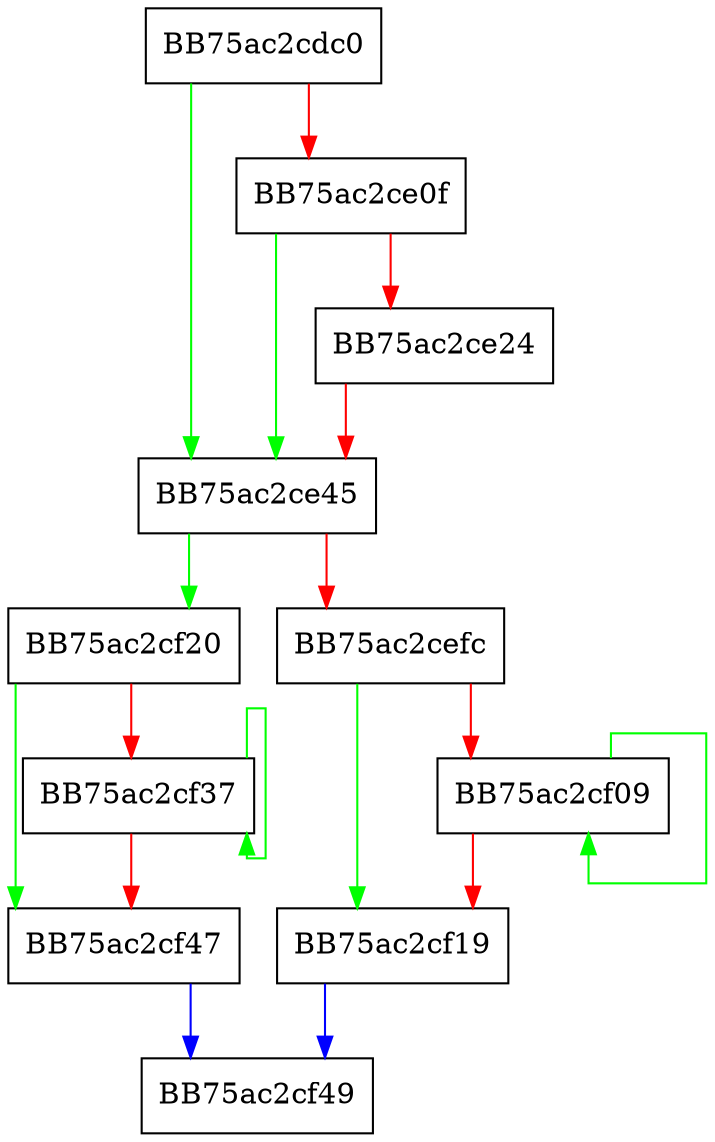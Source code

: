 digraph pdf_init_module {
  node [shape="box"];
  graph [splines=ortho];
  BB75ac2cdc0 -> BB75ac2ce45 [color="green"];
  BB75ac2cdc0 -> BB75ac2ce0f [color="red"];
  BB75ac2ce0f -> BB75ac2ce45 [color="green"];
  BB75ac2ce0f -> BB75ac2ce24 [color="red"];
  BB75ac2ce24 -> BB75ac2ce45 [color="red"];
  BB75ac2ce45 -> BB75ac2cf20 [color="green"];
  BB75ac2ce45 -> BB75ac2cefc [color="red"];
  BB75ac2cefc -> BB75ac2cf19 [color="green"];
  BB75ac2cefc -> BB75ac2cf09 [color="red"];
  BB75ac2cf09 -> BB75ac2cf09 [color="green"];
  BB75ac2cf09 -> BB75ac2cf19 [color="red"];
  BB75ac2cf19 -> BB75ac2cf49 [color="blue"];
  BB75ac2cf20 -> BB75ac2cf47 [color="green"];
  BB75ac2cf20 -> BB75ac2cf37 [color="red"];
  BB75ac2cf37 -> BB75ac2cf37 [color="green"];
  BB75ac2cf37 -> BB75ac2cf47 [color="red"];
  BB75ac2cf47 -> BB75ac2cf49 [color="blue"];
}